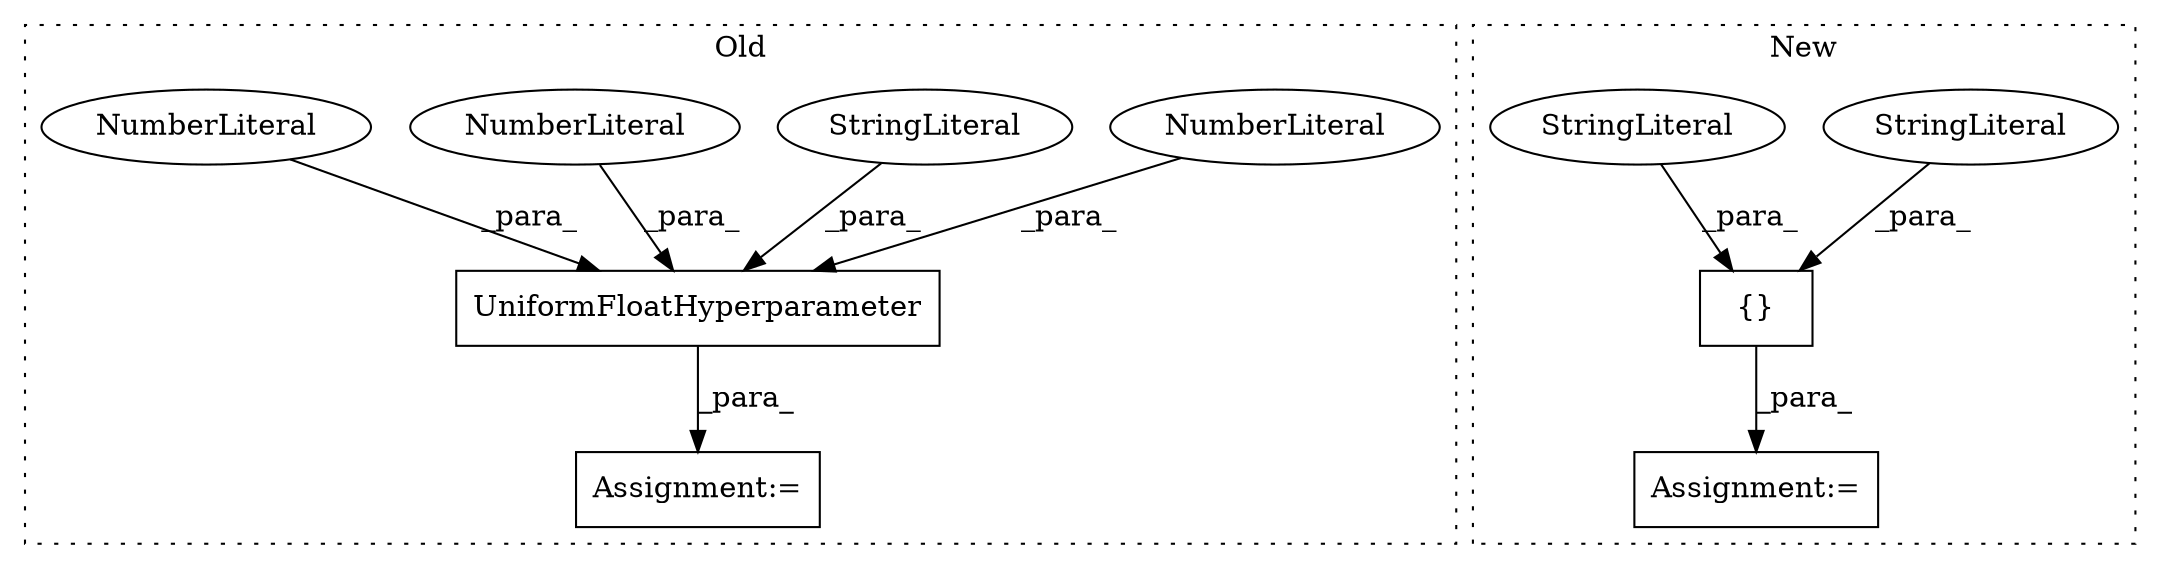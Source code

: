 digraph G {
subgraph cluster0 {
1 [label="UniformFloatHyperparameter" a="32" s="3257,3310" l="27,1" shape="box"];
3 [label="NumberLiteral" a="34" s="3301" l="5" shape="ellipse"];
4 [label="StringLiteral" a="45" s="3284" l="16" shape="ellipse"];
8 [label="NumberLiteral" a="34" s="3309" l="1" shape="ellipse"];
9 [label="NumberLiteral" a="34" s="3307" l="1" shape="ellipse"];
10 [label="Assignment:=" a="7" s="3256" l="1" shape="box"];
label = "Old";
style="dotted";
}
subgraph cluster1 {
2 [label="{}" a="4" s="2674,2686" l="1,1" shape="box"];
5 [label="StringLiteral" a="45" s="2675" l="5" shape="ellipse"];
6 [label="StringLiteral" a="45" s="2681" l="5" shape="ellipse"];
7 [label="Assignment:=" a="7" s="2623" l="1" shape="box"];
label = "New";
style="dotted";
}
1 -> 10 [label="_para_"];
2 -> 7 [label="_para_"];
3 -> 1 [label="_para_"];
4 -> 1 [label="_para_"];
5 -> 2 [label="_para_"];
6 -> 2 [label="_para_"];
8 -> 1 [label="_para_"];
9 -> 1 [label="_para_"];
}